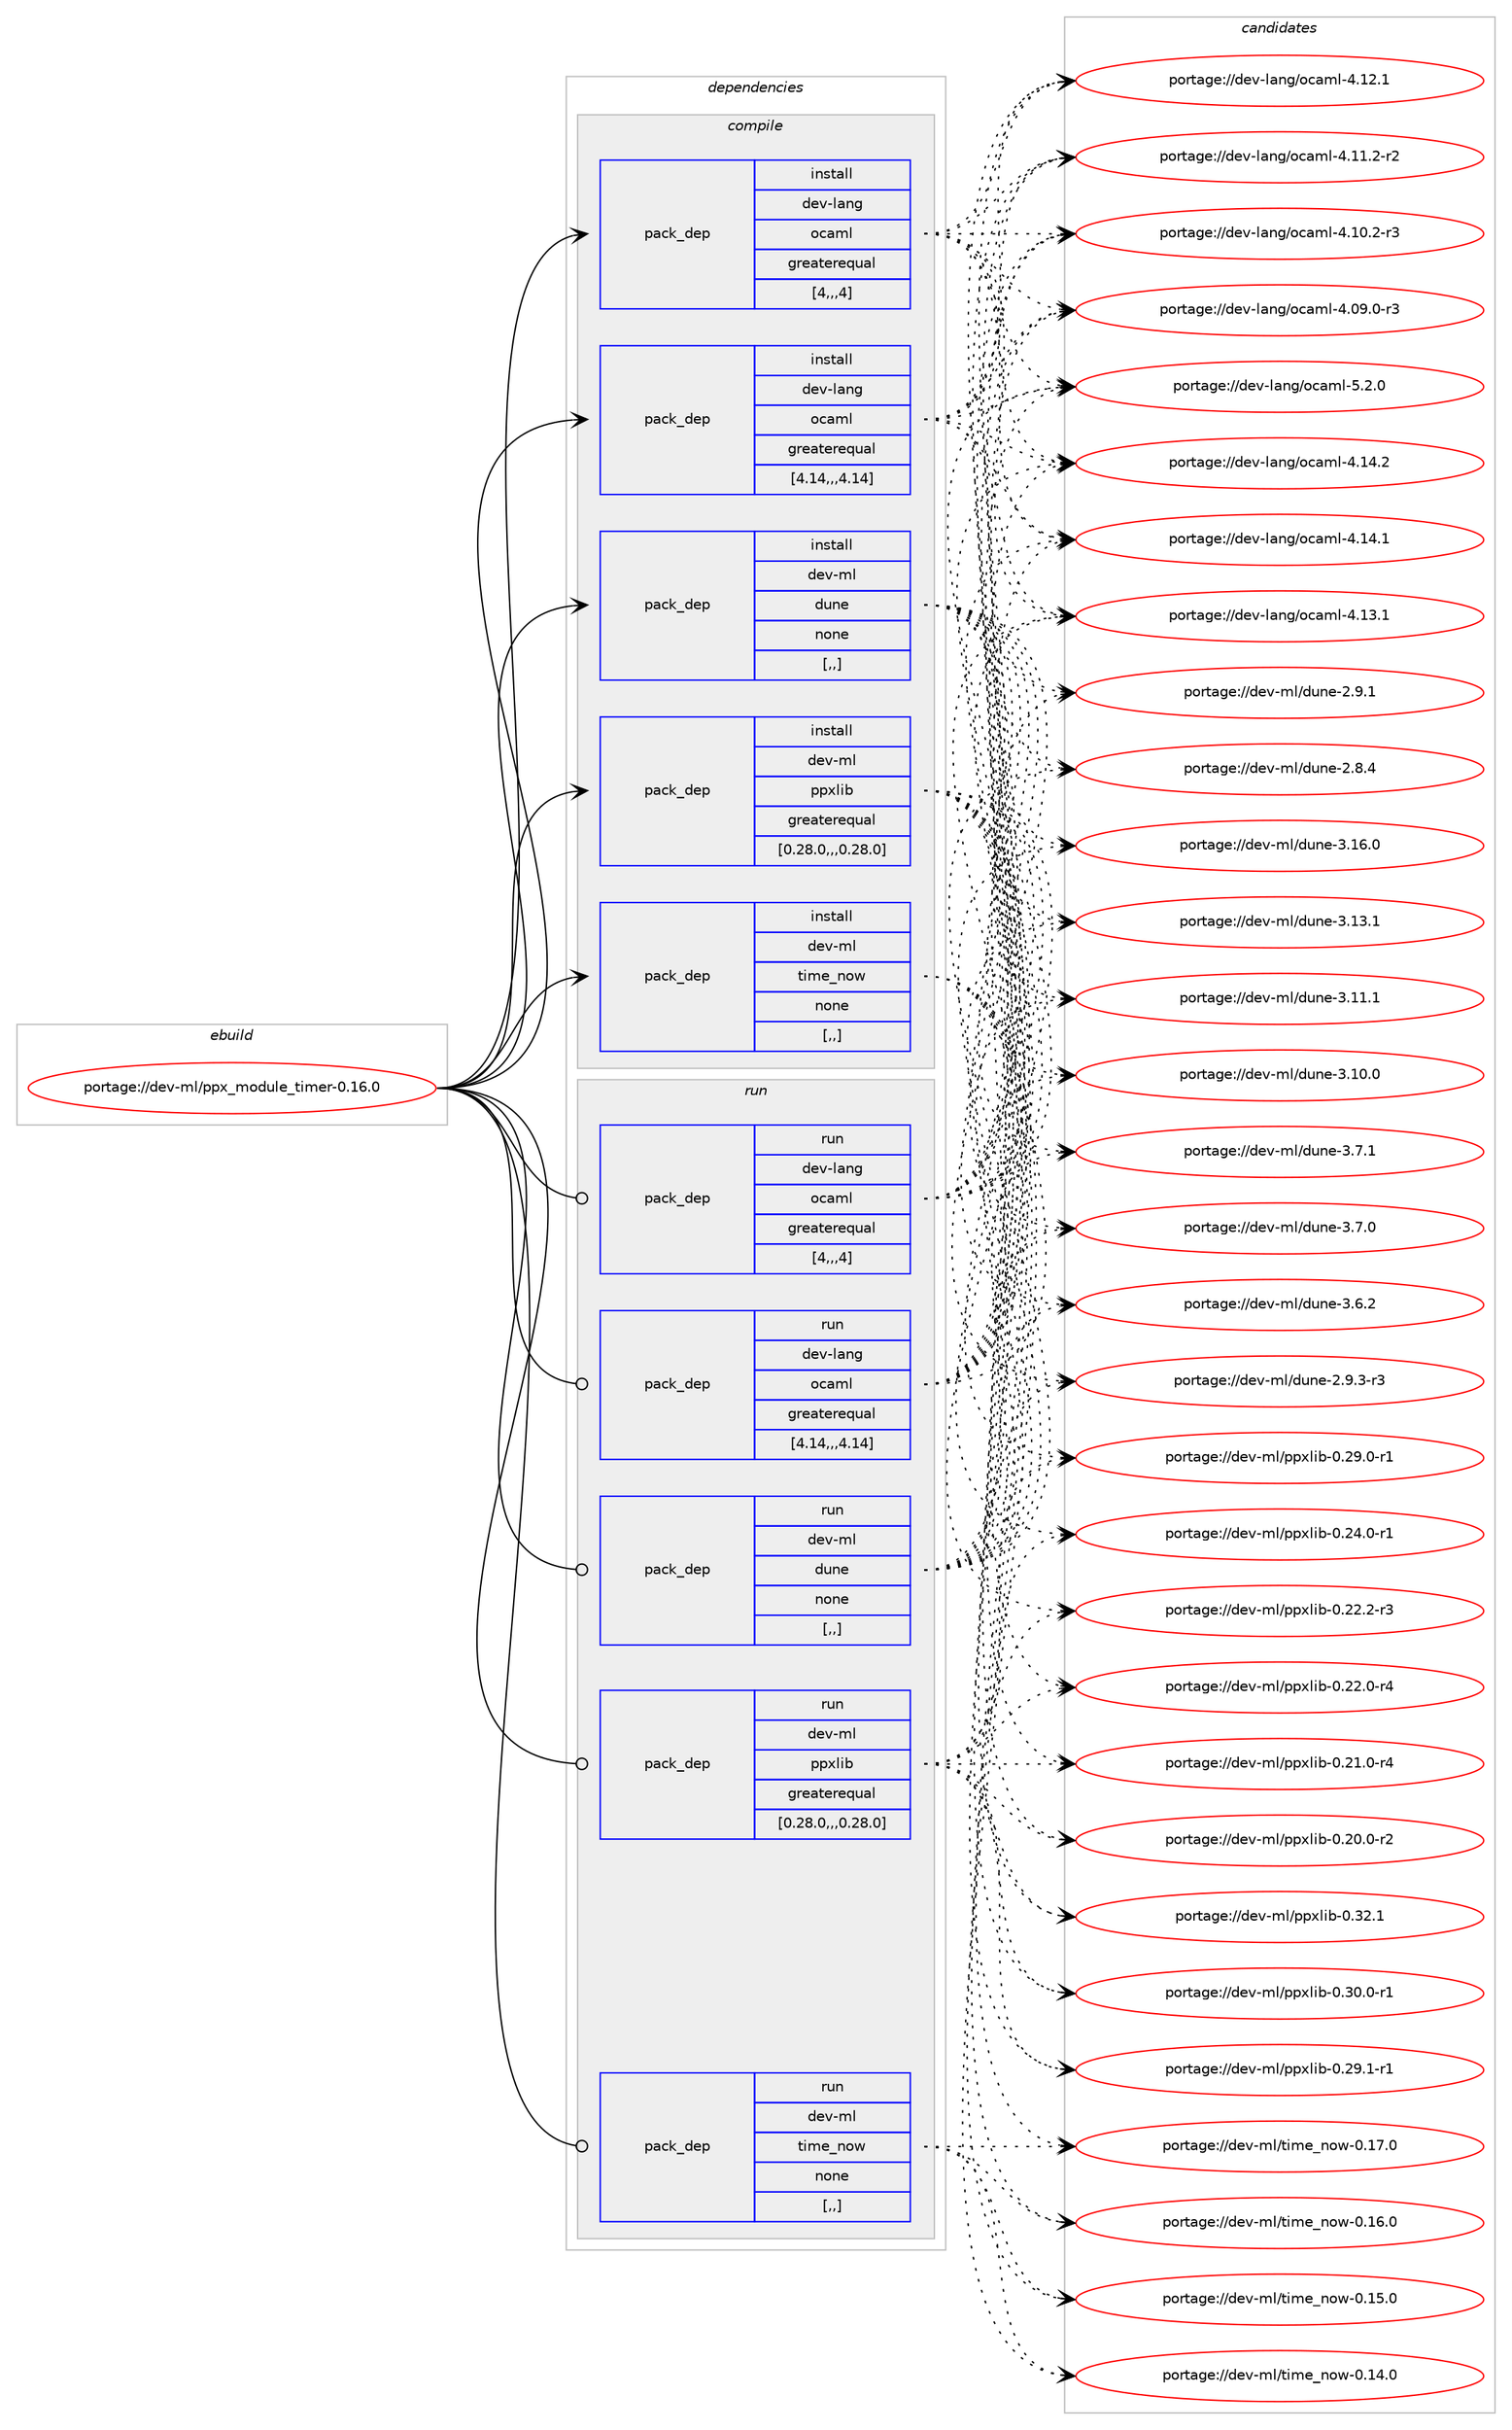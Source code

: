 digraph prolog {

# *************
# Graph options
# *************

newrank=true;
concentrate=true;
compound=true;
graph [rankdir=LR,fontname=Helvetica,fontsize=10,ranksep=1.5];#, ranksep=2.5, nodesep=0.2];
edge  [arrowhead=vee];
node  [fontname=Helvetica,fontsize=10];

# **********
# The ebuild
# **********

subgraph cluster_leftcol {
color=gray;
label=<<i>ebuild</i>>;
id [label="portage://dev-ml/ppx_module_timer-0.16.0", color=red, width=4, href="../dev-ml/ppx_module_timer-0.16.0.svg"];
}

# ****************
# The dependencies
# ****************

subgraph cluster_midcol {
color=gray;
label=<<i>dependencies</i>>;
subgraph cluster_compile {
fillcolor="#eeeeee";
style=filled;
label=<<i>compile</i>>;
subgraph pack92750 {
dependency123726 [label=<<TABLE BORDER="0" CELLBORDER="1" CELLSPACING="0" CELLPADDING="4" WIDTH="220"><TR><TD ROWSPAN="6" CELLPADDING="30">pack_dep</TD></TR><TR><TD WIDTH="110">install</TD></TR><TR><TD>dev-lang</TD></TR><TR><TD>ocaml</TD></TR><TR><TD>greaterequal</TD></TR><TR><TD>[4,,,4]</TD></TR></TABLE>>, shape=none, color=blue];
}
id:e -> dependency123726:w [weight=20,style="solid",arrowhead="vee"];
subgraph pack92751 {
dependency123727 [label=<<TABLE BORDER="0" CELLBORDER="1" CELLSPACING="0" CELLPADDING="4" WIDTH="220"><TR><TD ROWSPAN="6" CELLPADDING="30">pack_dep</TD></TR><TR><TD WIDTH="110">install</TD></TR><TR><TD>dev-lang</TD></TR><TR><TD>ocaml</TD></TR><TR><TD>greaterequal</TD></TR><TR><TD>[4.14,,,4.14]</TD></TR></TABLE>>, shape=none, color=blue];
}
id:e -> dependency123727:w [weight=20,style="solid",arrowhead="vee"];
subgraph pack92752 {
dependency123728 [label=<<TABLE BORDER="0" CELLBORDER="1" CELLSPACING="0" CELLPADDING="4" WIDTH="220"><TR><TD ROWSPAN="6" CELLPADDING="30">pack_dep</TD></TR><TR><TD WIDTH="110">install</TD></TR><TR><TD>dev-ml</TD></TR><TR><TD>dune</TD></TR><TR><TD>none</TD></TR><TR><TD>[,,]</TD></TR></TABLE>>, shape=none, color=blue];
}
id:e -> dependency123728:w [weight=20,style="solid",arrowhead="vee"];
subgraph pack92753 {
dependency123729 [label=<<TABLE BORDER="0" CELLBORDER="1" CELLSPACING="0" CELLPADDING="4" WIDTH="220"><TR><TD ROWSPAN="6" CELLPADDING="30">pack_dep</TD></TR><TR><TD WIDTH="110">install</TD></TR><TR><TD>dev-ml</TD></TR><TR><TD>ppxlib</TD></TR><TR><TD>greaterequal</TD></TR><TR><TD>[0.28.0,,,0.28.0]</TD></TR></TABLE>>, shape=none, color=blue];
}
id:e -> dependency123729:w [weight=20,style="solid",arrowhead="vee"];
subgraph pack92754 {
dependency123730 [label=<<TABLE BORDER="0" CELLBORDER="1" CELLSPACING="0" CELLPADDING="4" WIDTH="220"><TR><TD ROWSPAN="6" CELLPADDING="30">pack_dep</TD></TR><TR><TD WIDTH="110">install</TD></TR><TR><TD>dev-ml</TD></TR><TR><TD>time_now</TD></TR><TR><TD>none</TD></TR><TR><TD>[,,]</TD></TR></TABLE>>, shape=none, color=blue];
}
id:e -> dependency123730:w [weight=20,style="solid",arrowhead="vee"];
}
subgraph cluster_compileandrun {
fillcolor="#eeeeee";
style=filled;
label=<<i>compile and run</i>>;
}
subgraph cluster_run {
fillcolor="#eeeeee";
style=filled;
label=<<i>run</i>>;
subgraph pack92755 {
dependency123731 [label=<<TABLE BORDER="0" CELLBORDER="1" CELLSPACING="0" CELLPADDING="4" WIDTH="220"><TR><TD ROWSPAN="6" CELLPADDING="30">pack_dep</TD></TR><TR><TD WIDTH="110">run</TD></TR><TR><TD>dev-lang</TD></TR><TR><TD>ocaml</TD></TR><TR><TD>greaterequal</TD></TR><TR><TD>[4,,,4]</TD></TR></TABLE>>, shape=none, color=blue];
}
id:e -> dependency123731:w [weight=20,style="solid",arrowhead="odot"];
subgraph pack92756 {
dependency123732 [label=<<TABLE BORDER="0" CELLBORDER="1" CELLSPACING="0" CELLPADDING="4" WIDTH="220"><TR><TD ROWSPAN="6" CELLPADDING="30">pack_dep</TD></TR><TR><TD WIDTH="110">run</TD></TR><TR><TD>dev-lang</TD></TR><TR><TD>ocaml</TD></TR><TR><TD>greaterequal</TD></TR><TR><TD>[4.14,,,4.14]</TD></TR></TABLE>>, shape=none, color=blue];
}
id:e -> dependency123732:w [weight=20,style="solid",arrowhead="odot"];
subgraph pack92757 {
dependency123733 [label=<<TABLE BORDER="0" CELLBORDER="1" CELLSPACING="0" CELLPADDING="4" WIDTH="220"><TR><TD ROWSPAN="6" CELLPADDING="30">pack_dep</TD></TR><TR><TD WIDTH="110">run</TD></TR><TR><TD>dev-ml</TD></TR><TR><TD>dune</TD></TR><TR><TD>none</TD></TR><TR><TD>[,,]</TD></TR></TABLE>>, shape=none, color=blue];
}
id:e -> dependency123733:w [weight=20,style="solid",arrowhead="odot"];
subgraph pack92758 {
dependency123734 [label=<<TABLE BORDER="0" CELLBORDER="1" CELLSPACING="0" CELLPADDING="4" WIDTH="220"><TR><TD ROWSPAN="6" CELLPADDING="30">pack_dep</TD></TR><TR><TD WIDTH="110">run</TD></TR><TR><TD>dev-ml</TD></TR><TR><TD>ppxlib</TD></TR><TR><TD>greaterequal</TD></TR><TR><TD>[0.28.0,,,0.28.0]</TD></TR></TABLE>>, shape=none, color=blue];
}
id:e -> dependency123734:w [weight=20,style="solid",arrowhead="odot"];
subgraph pack92759 {
dependency123735 [label=<<TABLE BORDER="0" CELLBORDER="1" CELLSPACING="0" CELLPADDING="4" WIDTH="220"><TR><TD ROWSPAN="6" CELLPADDING="30">pack_dep</TD></TR><TR><TD WIDTH="110">run</TD></TR><TR><TD>dev-ml</TD></TR><TR><TD>time_now</TD></TR><TR><TD>none</TD></TR><TR><TD>[,,]</TD></TR></TABLE>>, shape=none, color=blue];
}
id:e -> dependency123735:w [weight=20,style="solid",arrowhead="odot"];
}
}

# **************
# The candidates
# **************

subgraph cluster_choices {
rank=same;
color=gray;
label=<<i>candidates</i>>;

subgraph choice92750 {
color=black;
nodesep=1;
choice1001011184510897110103471119997109108455346504648 [label="portage://dev-lang/ocaml-5.2.0", color=red, width=4,href="../dev-lang/ocaml-5.2.0.svg"];
choice100101118451089711010347111999710910845524649524650 [label="portage://dev-lang/ocaml-4.14.2", color=red, width=4,href="../dev-lang/ocaml-4.14.2.svg"];
choice100101118451089711010347111999710910845524649524649 [label="portage://dev-lang/ocaml-4.14.1", color=red, width=4,href="../dev-lang/ocaml-4.14.1.svg"];
choice100101118451089711010347111999710910845524649514649 [label="portage://dev-lang/ocaml-4.13.1", color=red, width=4,href="../dev-lang/ocaml-4.13.1.svg"];
choice100101118451089711010347111999710910845524649504649 [label="portage://dev-lang/ocaml-4.12.1", color=red, width=4,href="../dev-lang/ocaml-4.12.1.svg"];
choice1001011184510897110103471119997109108455246494946504511450 [label="portage://dev-lang/ocaml-4.11.2-r2", color=red, width=4,href="../dev-lang/ocaml-4.11.2-r2.svg"];
choice1001011184510897110103471119997109108455246494846504511451 [label="portage://dev-lang/ocaml-4.10.2-r3", color=red, width=4,href="../dev-lang/ocaml-4.10.2-r3.svg"];
choice1001011184510897110103471119997109108455246485746484511451 [label="portage://dev-lang/ocaml-4.09.0-r3", color=red, width=4,href="../dev-lang/ocaml-4.09.0-r3.svg"];
dependency123726:e -> choice1001011184510897110103471119997109108455346504648:w [style=dotted,weight="100"];
dependency123726:e -> choice100101118451089711010347111999710910845524649524650:w [style=dotted,weight="100"];
dependency123726:e -> choice100101118451089711010347111999710910845524649524649:w [style=dotted,weight="100"];
dependency123726:e -> choice100101118451089711010347111999710910845524649514649:w [style=dotted,weight="100"];
dependency123726:e -> choice100101118451089711010347111999710910845524649504649:w [style=dotted,weight="100"];
dependency123726:e -> choice1001011184510897110103471119997109108455246494946504511450:w [style=dotted,weight="100"];
dependency123726:e -> choice1001011184510897110103471119997109108455246494846504511451:w [style=dotted,weight="100"];
dependency123726:e -> choice1001011184510897110103471119997109108455246485746484511451:w [style=dotted,weight="100"];
}
subgraph choice92751 {
color=black;
nodesep=1;
choice1001011184510897110103471119997109108455346504648 [label="portage://dev-lang/ocaml-5.2.0", color=red, width=4,href="../dev-lang/ocaml-5.2.0.svg"];
choice100101118451089711010347111999710910845524649524650 [label="portage://dev-lang/ocaml-4.14.2", color=red, width=4,href="../dev-lang/ocaml-4.14.2.svg"];
choice100101118451089711010347111999710910845524649524649 [label="portage://dev-lang/ocaml-4.14.1", color=red, width=4,href="../dev-lang/ocaml-4.14.1.svg"];
choice100101118451089711010347111999710910845524649514649 [label="portage://dev-lang/ocaml-4.13.1", color=red, width=4,href="../dev-lang/ocaml-4.13.1.svg"];
choice100101118451089711010347111999710910845524649504649 [label="portage://dev-lang/ocaml-4.12.1", color=red, width=4,href="../dev-lang/ocaml-4.12.1.svg"];
choice1001011184510897110103471119997109108455246494946504511450 [label="portage://dev-lang/ocaml-4.11.2-r2", color=red, width=4,href="../dev-lang/ocaml-4.11.2-r2.svg"];
choice1001011184510897110103471119997109108455246494846504511451 [label="portage://dev-lang/ocaml-4.10.2-r3", color=red, width=4,href="../dev-lang/ocaml-4.10.2-r3.svg"];
choice1001011184510897110103471119997109108455246485746484511451 [label="portage://dev-lang/ocaml-4.09.0-r3", color=red, width=4,href="../dev-lang/ocaml-4.09.0-r3.svg"];
dependency123727:e -> choice1001011184510897110103471119997109108455346504648:w [style=dotted,weight="100"];
dependency123727:e -> choice100101118451089711010347111999710910845524649524650:w [style=dotted,weight="100"];
dependency123727:e -> choice100101118451089711010347111999710910845524649524649:w [style=dotted,weight="100"];
dependency123727:e -> choice100101118451089711010347111999710910845524649514649:w [style=dotted,weight="100"];
dependency123727:e -> choice100101118451089711010347111999710910845524649504649:w [style=dotted,weight="100"];
dependency123727:e -> choice1001011184510897110103471119997109108455246494946504511450:w [style=dotted,weight="100"];
dependency123727:e -> choice1001011184510897110103471119997109108455246494846504511451:w [style=dotted,weight="100"];
dependency123727:e -> choice1001011184510897110103471119997109108455246485746484511451:w [style=dotted,weight="100"];
}
subgraph choice92752 {
color=black;
nodesep=1;
choice100101118451091084710011711010145514649544648 [label="portage://dev-ml/dune-3.16.0", color=red, width=4,href="../dev-ml/dune-3.16.0.svg"];
choice100101118451091084710011711010145514649514649 [label="portage://dev-ml/dune-3.13.1", color=red, width=4,href="../dev-ml/dune-3.13.1.svg"];
choice100101118451091084710011711010145514649494649 [label="portage://dev-ml/dune-3.11.1", color=red, width=4,href="../dev-ml/dune-3.11.1.svg"];
choice100101118451091084710011711010145514649484648 [label="portage://dev-ml/dune-3.10.0", color=red, width=4,href="../dev-ml/dune-3.10.0.svg"];
choice1001011184510910847100117110101455146554649 [label="portage://dev-ml/dune-3.7.1", color=red, width=4,href="../dev-ml/dune-3.7.1.svg"];
choice1001011184510910847100117110101455146554648 [label="portage://dev-ml/dune-3.7.0", color=red, width=4,href="../dev-ml/dune-3.7.0.svg"];
choice1001011184510910847100117110101455146544650 [label="portage://dev-ml/dune-3.6.2", color=red, width=4,href="../dev-ml/dune-3.6.2.svg"];
choice10010111845109108471001171101014550465746514511451 [label="portage://dev-ml/dune-2.9.3-r3", color=red, width=4,href="../dev-ml/dune-2.9.3-r3.svg"];
choice1001011184510910847100117110101455046574649 [label="portage://dev-ml/dune-2.9.1", color=red, width=4,href="../dev-ml/dune-2.9.1.svg"];
choice1001011184510910847100117110101455046564652 [label="portage://dev-ml/dune-2.8.4", color=red, width=4,href="../dev-ml/dune-2.8.4.svg"];
dependency123728:e -> choice100101118451091084710011711010145514649544648:w [style=dotted,weight="100"];
dependency123728:e -> choice100101118451091084710011711010145514649514649:w [style=dotted,weight="100"];
dependency123728:e -> choice100101118451091084710011711010145514649494649:w [style=dotted,weight="100"];
dependency123728:e -> choice100101118451091084710011711010145514649484648:w [style=dotted,weight="100"];
dependency123728:e -> choice1001011184510910847100117110101455146554649:w [style=dotted,weight="100"];
dependency123728:e -> choice1001011184510910847100117110101455146554648:w [style=dotted,weight="100"];
dependency123728:e -> choice1001011184510910847100117110101455146544650:w [style=dotted,weight="100"];
dependency123728:e -> choice10010111845109108471001171101014550465746514511451:w [style=dotted,weight="100"];
dependency123728:e -> choice1001011184510910847100117110101455046574649:w [style=dotted,weight="100"];
dependency123728:e -> choice1001011184510910847100117110101455046564652:w [style=dotted,weight="100"];
}
subgraph choice92753 {
color=black;
nodesep=1;
choice10010111845109108471121121201081059845484651504649 [label="portage://dev-ml/ppxlib-0.32.1", color=red, width=4,href="../dev-ml/ppxlib-0.32.1.svg"];
choice100101118451091084711211212010810598454846514846484511449 [label="portage://dev-ml/ppxlib-0.30.0-r1", color=red, width=4,href="../dev-ml/ppxlib-0.30.0-r1.svg"];
choice100101118451091084711211212010810598454846505746494511449 [label="portage://dev-ml/ppxlib-0.29.1-r1", color=red, width=4,href="../dev-ml/ppxlib-0.29.1-r1.svg"];
choice100101118451091084711211212010810598454846505746484511449 [label="portage://dev-ml/ppxlib-0.29.0-r1", color=red, width=4,href="../dev-ml/ppxlib-0.29.0-r1.svg"];
choice100101118451091084711211212010810598454846505246484511449 [label="portage://dev-ml/ppxlib-0.24.0-r1", color=red, width=4,href="../dev-ml/ppxlib-0.24.0-r1.svg"];
choice100101118451091084711211212010810598454846505046504511451 [label="portage://dev-ml/ppxlib-0.22.2-r3", color=red, width=4,href="../dev-ml/ppxlib-0.22.2-r3.svg"];
choice100101118451091084711211212010810598454846505046484511452 [label="portage://dev-ml/ppxlib-0.22.0-r4", color=red, width=4,href="../dev-ml/ppxlib-0.22.0-r4.svg"];
choice100101118451091084711211212010810598454846504946484511452 [label="portage://dev-ml/ppxlib-0.21.0-r4", color=red, width=4,href="../dev-ml/ppxlib-0.21.0-r4.svg"];
choice100101118451091084711211212010810598454846504846484511450 [label="portage://dev-ml/ppxlib-0.20.0-r2", color=red, width=4,href="../dev-ml/ppxlib-0.20.0-r2.svg"];
dependency123729:e -> choice10010111845109108471121121201081059845484651504649:w [style=dotted,weight="100"];
dependency123729:e -> choice100101118451091084711211212010810598454846514846484511449:w [style=dotted,weight="100"];
dependency123729:e -> choice100101118451091084711211212010810598454846505746494511449:w [style=dotted,weight="100"];
dependency123729:e -> choice100101118451091084711211212010810598454846505746484511449:w [style=dotted,weight="100"];
dependency123729:e -> choice100101118451091084711211212010810598454846505246484511449:w [style=dotted,weight="100"];
dependency123729:e -> choice100101118451091084711211212010810598454846505046504511451:w [style=dotted,weight="100"];
dependency123729:e -> choice100101118451091084711211212010810598454846505046484511452:w [style=dotted,weight="100"];
dependency123729:e -> choice100101118451091084711211212010810598454846504946484511452:w [style=dotted,weight="100"];
dependency123729:e -> choice100101118451091084711211212010810598454846504846484511450:w [style=dotted,weight="100"];
}
subgraph choice92754 {
color=black;
nodesep=1;
choice10010111845109108471161051091019511011111945484649554648 [label="portage://dev-ml/time_now-0.17.0", color=red, width=4,href="../dev-ml/time_now-0.17.0.svg"];
choice10010111845109108471161051091019511011111945484649544648 [label="portage://dev-ml/time_now-0.16.0", color=red, width=4,href="../dev-ml/time_now-0.16.0.svg"];
choice10010111845109108471161051091019511011111945484649534648 [label="portage://dev-ml/time_now-0.15.0", color=red, width=4,href="../dev-ml/time_now-0.15.0.svg"];
choice10010111845109108471161051091019511011111945484649524648 [label="portage://dev-ml/time_now-0.14.0", color=red, width=4,href="../dev-ml/time_now-0.14.0.svg"];
dependency123730:e -> choice10010111845109108471161051091019511011111945484649554648:w [style=dotted,weight="100"];
dependency123730:e -> choice10010111845109108471161051091019511011111945484649544648:w [style=dotted,weight="100"];
dependency123730:e -> choice10010111845109108471161051091019511011111945484649534648:w [style=dotted,weight="100"];
dependency123730:e -> choice10010111845109108471161051091019511011111945484649524648:w [style=dotted,weight="100"];
}
subgraph choice92755 {
color=black;
nodesep=1;
choice1001011184510897110103471119997109108455346504648 [label="portage://dev-lang/ocaml-5.2.0", color=red, width=4,href="../dev-lang/ocaml-5.2.0.svg"];
choice100101118451089711010347111999710910845524649524650 [label="portage://dev-lang/ocaml-4.14.2", color=red, width=4,href="../dev-lang/ocaml-4.14.2.svg"];
choice100101118451089711010347111999710910845524649524649 [label="portage://dev-lang/ocaml-4.14.1", color=red, width=4,href="../dev-lang/ocaml-4.14.1.svg"];
choice100101118451089711010347111999710910845524649514649 [label="portage://dev-lang/ocaml-4.13.1", color=red, width=4,href="../dev-lang/ocaml-4.13.1.svg"];
choice100101118451089711010347111999710910845524649504649 [label="portage://dev-lang/ocaml-4.12.1", color=red, width=4,href="../dev-lang/ocaml-4.12.1.svg"];
choice1001011184510897110103471119997109108455246494946504511450 [label="portage://dev-lang/ocaml-4.11.2-r2", color=red, width=4,href="../dev-lang/ocaml-4.11.2-r2.svg"];
choice1001011184510897110103471119997109108455246494846504511451 [label="portage://dev-lang/ocaml-4.10.2-r3", color=red, width=4,href="../dev-lang/ocaml-4.10.2-r3.svg"];
choice1001011184510897110103471119997109108455246485746484511451 [label="portage://dev-lang/ocaml-4.09.0-r3", color=red, width=4,href="../dev-lang/ocaml-4.09.0-r3.svg"];
dependency123731:e -> choice1001011184510897110103471119997109108455346504648:w [style=dotted,weight="100"];
dependency123731:e -> choice100101118451089711010347111999710910845524649524650:w [style=dotted,weight="100"];
dependency123731:e -> choice100101118451089711010347111999710910845524649524649:w [style=dotted,weight="100"];
dependency123731:e -> choice100101118451089711010347111999710910845524649514649:w [style=dotted,weight="100"];
dependency123731:e -> choice100101118451089711010347111999710910845524649504649:w [style=dotted,weight="100"];
dependency123731:e -> choice1001011184510897110103471119997109108455246494946504511450:w [style=dotted,weight="100"];
dependency123731:e -> choice1001011184510897110103471119997109108455246494846504511451:w [style=dotted,weight="100"];
dependency123731:e -> choice1001011184510897110103471119997109108455246485746484511451:w [style=dotted,weight="100"];
}
subgraph choice92756 {
color=black;
nodesep=1;
choice1001011184510897110103471119997109108455346504648 [label="portage://dev-lang/ocaml-5.2.0", color=red, width=4,href="../dev-lang/ocaml-5.2.0.svg"];
choice100101118451089711010347111999710910845524649524650 [label="portage://dev-lang/ocaml-4.14.2", color=red, width=4,href="../dev-lang/ocaml-4.14.2.svg"];
choice100101118451089711010347111999710910845524649524649 [label="portage://dev-lang/ocaml-4.14.1", color=red, width=4,href="../dev-lang/ocaml-4.14.1.svg"];
choice100101118451089711010347111999710910845524649514649 [label="portage://dev-lang/ocaml-4.13.1", color=red, width=4,href="../dev-lang/ocaml-4.13.1.svg"];
choice100101118451089711010347111999710910845524649504649 [label="portage://dev-lang/ocaml-4.12.1", color=red, width=4,href="../dev-lang/ocaml-4.12.1.svg"];
choice1001011184510897110103471119997109108455246494946504511450 [label="portage://dev-lang/ocaml-4.11.2-r2", color=red, width=4,href="../dev-lang/ocaml-4.11.2-r2.svg"];
choice1001011184510897110103471119997109108455246494846504511451 [label="portage://dev-lang/ocaml-4.10.2-r3", color=red, width=4,href="../dev-lang/ocaml-4.10.2-r3.svg"];
choice1001011184510897110103471119997109108455246485746484511451 [label="portage://dev-lang/ocaml-4.09.0-r3", color=red, width=4,href="../dev-lang/ocaml-4.09.0-r3.svg"];
dependency123732:e -> choice1001011184510897110103471119997109108455346504648:w [style=dotted,weight="100"];
dependency123732:e -> choice100101118451089711010347111999710910845524649524650:w [style=dotted,weight="100"];
dependency123732:e -> choice100101118451089711010347111999710910845524649524649:w [style=dotted,weight="100"];
dependency123732:e -> choice100101118451089711010347111999710910845524649514649:w [style=dotted,weight="100"];
dependency123732:e -> choice100101118451089711010347111999710910845524649504649:w [style=dotted,weight="100"];
dependency123732:e -> choice1001011184510897110103471119997109108455246494946504511450:w [style=dotted,weight="100"];
dependency123732:e -> choice1001011184510897110103471119997109108455246494846504511451:w [style=dotted,weight="100"];
dependency123732:e -> choice1001011184510897110103471119997109108455246485746484511451:w [style=dotted,weight="100"];
}
subgraph choice92757 {
color=black;
nodesep=1;
choice100101118451091084710011711010145514649544648 [label="portage://dev-ml/dune-3.16.0", color=red, width=4,href="../dev-ml/dune-3.16.0.svg"];
choice100101118451091084710011711010145514649514649 [label="portage://dev-ml/dune-3.13.1", color=red, width=4,href="../dev-ml/dune-3.13.1.svg"];
choice100101118451091084710011711010145514649494649 [label="portage://dev-ml/dune-3.11.1", color=red, width=4,href="../dev-ml/dune-3.11.1.svg"];
choice100101118451091084710011711010145514649484648 [label="portage://dev-ml/dune-3.10.0", color=red, width=4,href="../dev-ml/dune-3.10.0.svg"];
choice1001011184510910847100117110101455146554649 [label="portage://dev-ml/dune-3.7.1", color=red, width=4,href="../dev-ml/dune-3.7.1.svg"];
choice1001011184510910847100117110101455146554648 [label="portage://dev-ml/dune-3.7.0", color=red, width=4,href="../dev-ml/dune-3.7.0.svg"];
choice1001011184510910847100117110101455146544650 [label="portage://dev-ml/dune-3.6.2", color=red, width=4,href="../dev-ml/dune-3.6.2.svg"];
choice10010111845109108471001171101014550465746514511451 [label="portage://dev-ml/dune-2.9.3-r3", color=red, width=4,href="../dev-ml/dune-2.9.3-r3.svg"];
choice1001011184510910847100117110101455046574649 [label="portage://dev-ml/dune-2.9.1", color=red, width=4,href="../dev-ml/dune-2.9.1.svg"];
choice1001011184510910847100117110101455046564652 [label="portage://dev-ml/dune-2.8.4", color=red, width=4,href="../dev-ml/dune-2.8.4.svg"];
dependency123733:e -> choice100101118451091084710011711010145514649544648:w [style=dotted,weight="100"];
dependency123733:e -> choice100101118451091084710011711010145514649514649:w [style=dotted,weight="100"];
dependency123733:e -> choice100101118451091084710011711010145514649494649:w [style=dotted,weight="100"];
dependency123733:e -> choice100101118451091084710011711010145514649484648:w [style=dotted,weight="100"];
dependency123733:e -> choice1001011184510910847100117110101455146554649:w [style=dotted,weight="100"];
dependency123733:e -> choice1001011184510910847100117110101455146554648:w [style=dotted,weight="100"];
dependency123733:e -> choice1001011184510910847100117110101455146544650:w [style=dotted,weight="100"];
dependency123733:e -> choice10010111845109108471001171101014550465746514511451:w [style=dotted,weight="100"];
dependency123733:e -> choice1001011184510910847100117110101455046574649:w [style=dotted,weight="100"];
dependency123733:e -> choice1001011184510910847100117110101455046564652:w [style=dotted,weight="100"];
}
subgraph choice92758 {
color=black;
nodesep=1;
choice10010111845109108471121121201081059845484651504649 [label="portage://dev-ml/ppxlib-0.32.1", color=red, width=4,href="../dev-ml/ppxlib-0.32.1.svg"];
choice100101118451091084711211212010810598454846514846484511449 [label="portage://dev-ml/ppxlib-0.30.0-r1", color=red, width=4,href="../dev-ml/ppxlib-0.30.0-r1.svg"];
choice100101118451091084711211212010810598454846505746494511449 [label="portage://dev-ml/ppxlib-0.29.1-r1", color=red, width=4,href="../dev-ml/ppxlib-0.29.1-r1.svg"];
choice100101118451091084711211212010810598454846505746484511449 [label="portage://dev-ml/ppxlib-0.29.0-r1", color=red, width=4,href="../dev-ml/ppxlib-0.29.0-r1.svg"];
choice100101118451091084711211212010810598454846505246484511449 [label="portage://dev-ml/ppxlib-0.24.0-r1", color=red, width=4,href="../dev-ml/ppxlib-0.24.0-r1.svg"];
choice100101118451091084711211212010810598454846505046504511451 [label="portage://dev-ml/ppxlib-0.22.2-r3", color=red, width=4,href="../dev-ml/ppxlib-0.22.2-r3.svg"];
choice100101118451091084711211212010810598454846505046484511452 [label="portage://dev-ml/ppxlib-0.22.0-r4", color=red, width=4,href="../dev-ml/ppxlib-0.22.0-r4.svg"];
choice100101118451091084711211212010810598454846504946484511452 [label="portage://dev-ml/ppxlib-0.21.0-r4", color=red, width=4,href="../dev-ml/ppxlib-0.21.0-r4.svg"];
choice100101118451091084711211212010810598454846504846484511450 [label="portage://dev-ml/ppxlib-0.20.0-r2", color=red, width=4,href="../dev-ml/ppxlib-0.20.0-r2.svg"];
dependency123734:e -> choice10010111845109108471121121201081059845484651504649:w [style=dotted,weight="100"];
dependency123734:e -> choice100101118451091084711211212010810598454846514846484511449:w [style=dotted,weight="100"];
dependency123734:e -> choice100101118451091084711211212010810598454846505746494511449:w [style=dotted,weight="100"];
dependency123734:e -> choice100101118451091084711211212010810598454846505746484511449:w [style=dotted,weight="100"];
dependency123734:e -> choice100101118451091084711211212010810598454846505246484511449:w [style=dotted,weight="100"];
dependency123734:e -> choice100101118451091084711211212010810598454846505046504511451:w [style=dotted,weight="100"];
dependency123734:e -> choice100101118451091084711211212010810598454846505046484511452:w [style=dotted,weight="100"];
dependency123734:e -> choice100101118451091084711211212010810598454846504946484511452:w [style=dotted,weight="100"];
dependency123734:e -> choice100101118451091084711211212010810598454846504846484511450:w [style=dotted,weight="100"];
}
subgraph choice92759 {
color=black;
nodesep=1;
choice10010111845109108471161051091019511011111945484649554648 [label="portage://dev-ml/time_now-0.17.0", color=red, width=4,href="../dev-ml/time_now-0.17.0.svg"];
choice10010111845109108471161051091019511011111945484649544648 [label="portage://dev-ml/time_now-0.16.0", color=red, width=4,href="../dev-ml/time_now-0.16.0.svg"];
choice10010111845109108471161051091019511011111945484649534648 [label="portage://dev-ml/time_now-0.15.0", color=red, width=4,href="../dev-ml/time_now-0.15.0.svg"];
choice10010111845109108471161051091019511011111945484649524648 [label="portage://dev-ml/time_now-0.14.0", color=red, width=4,href="../dev-ml/time_now-0.14.0.svg"];
dependency123735:e -> choice10010111845109108471161051091019511011111945484649554648:w [style=dotted,weight="100"];
dependency123735:e -> choice10010111845109108471161051091019511011111945484649544648:w [style=dotted,weight="100"];
dependency123735:e -> choice10010111845109108471161051091019511011111945484649534648:w [style=dotted,weight="100"];
dependency123735:e -> choice10010111845109108471161051091019511011111945484649524648:w [style=dotted,weight="100"];
}
}

}
